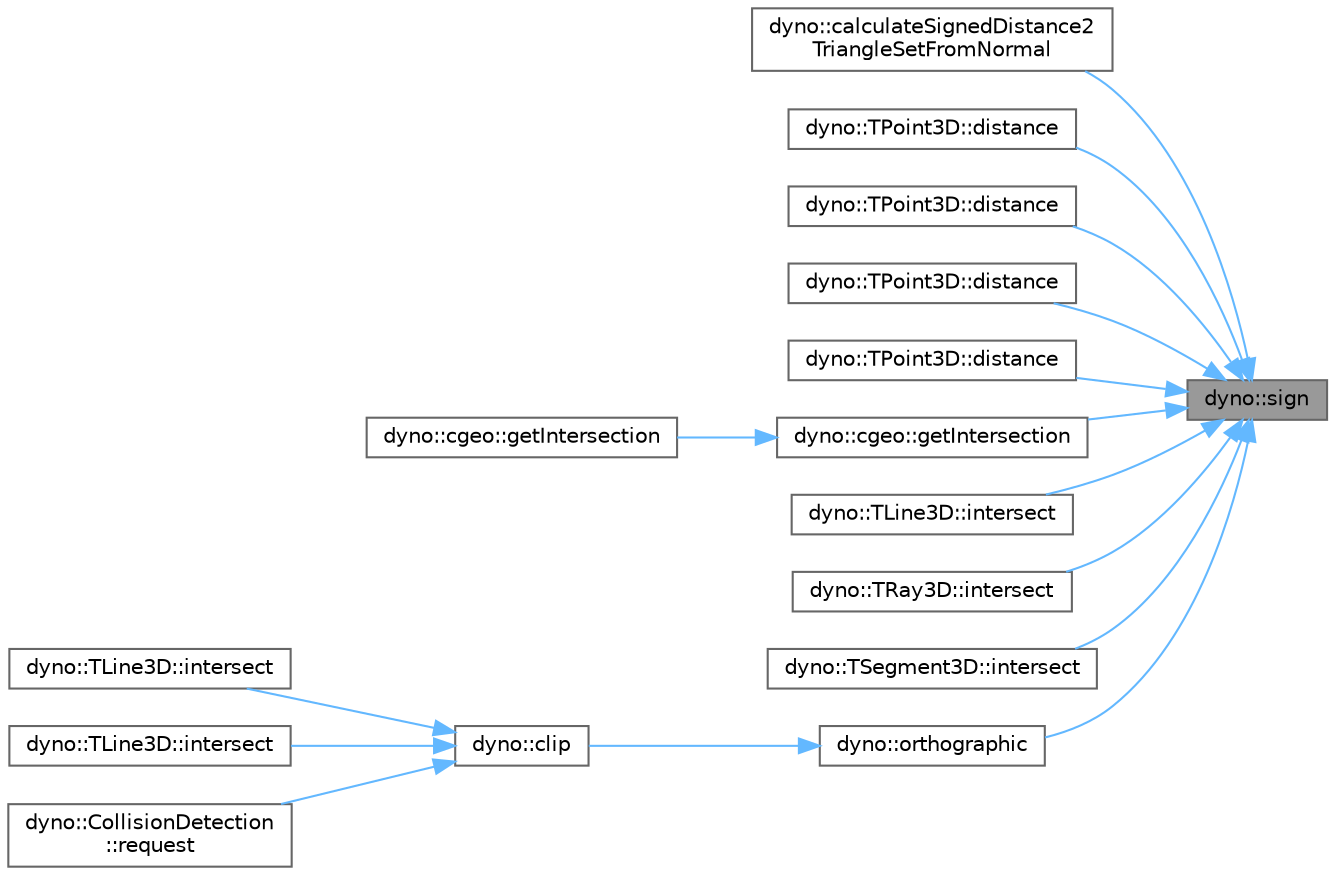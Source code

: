 digraph "dyno::sign"
{
 // LATEX_PDF_SIZE
  bgcolor="transparent";
  edge [fontname=Helvetica,fontsize=10,labelfontname=Helvetica,labelfontsize=10];
  node [fontname=Helvetica,fontsize=10,shape=box,height=0.2,width=0.4];
  rankdir="RL";
  Node1 [id="Node000001",label="dyno::sign",height=0.2,width=0.4,color="gray40", fillcolor="grey60", style="filled", fontcolor="black",tooltip=" "];
  Node1 -> Node2 [id="edge1_Node000001_Node000002",dir="back",color="steelblue1",style="solid",tooltip=" "];
  Node2 [id="Node000002",label="dyno::calculateSignedDistance2\lTriangleSetFromNormal",height=0.2,width=0.4,color="grey40", fillcolor="white", style="filled",URL="$namespacedyno.html#ae4be03b399571877fa61c7837629dba6",tooltip=" "];
  Node1 -> Node3 [id="edge2_Node000001_Node000003",dir="back",color="steelblue1",style="solid",tooltip=" "];
  Node3 [id="Node000003",label="dyno::TPoint3D::distance",height=0.2,width=0.4,color="grey40", fillcolor="white", style="filled",URL="$classdyno_1_1_t_point3_d.html#a68124a508f7ef95e01ec6eef162edaff",tooltip=" "];
  Node1 -> Node4 [id="edge3_Node000001_Node000004",dir="back",color="steelblue1",style="solid",tooltip=" "];
  Node4 [id="Node000004",label="dyno::TPoint3D::distance",height=0.2,width=0.4,color="grey40", fillcolor="white", style="filled",URL="$classdyno_1_1_t_point3_d.html#a0cfe85158e7d9db3b29cc9e835c9d347",tooltip="compute the signed distance to 2D geometric primitives"];
  Node1 -> Node5 [id="edge4_Node000001_Node000005",dir="back",color="steelblue1",style="solid",tooltip=" "];
  Node5 [id="Node000005",label="dyno::TPoint3D::distance",height=0.2,width=0.4,color="grey40", fillcolor="white", style="filled",URL="$classdyno_1_1_t_point3_d.html#af81190cad1827159b100db8c9dbad0f0",tooltip=" "];
  Node1 -> Node6 [id="edge5_Node000001_Node000006",dir="back",color="steelblue1",style="solid",tooltip=" "];
  Node6 [id="Node000006",label="dyno::TPoint3D::distance",height=0.2,width=0.4,color="grey40", fillcolor="white", style="filled",URL="$classdyno_1_1_t_point3_d.html#a968aab7429d594d15deac37ad3831dec",tooltip=" "];
  Node1 -> Node7 [id="edge6_Node000001_Node000007",dir="back",color="steelblue1",style="solid",tooltip=" "];
  Node7 [id="Node000007",label="dyno::cgeo::getIntersection",height=0.2,width=0.4,color="grey40", fillcolor="white", style="filled",URL="$namespacedyno_1_1cgeo.html#a9e27f6bb3f1e065098cda8210a9895ec",tooltip=" "];
  Node7 -> Node8 [id="edge7_Node000007_Node000008",dir="back",color="steelblue1",style="solid",tooltip=" "];
  Node8 [id="Node000008",label="dyno::cgeo::getIntersection",height=0.2,width=0.4,color="grey40", fillcolor="white", style="filled",URL="$namespacedyno_1_1cgeo.html#a94053632f8a10bb477e7331f083e34d7",tooltip=" "];
  Node1 -> Node9 [id="edge8_Node000001_Node000009",dir="back",color="steelblue1",style="solid",tooltip=" "];
  Node9 [id="Node000009",label="dyno::TLine3D::intersect",height=0.2,width=0.4,color="grey40", fillcolor="white", style="filled",URL="$classdyno_1_1_t_line3_d.html#a75258e2d855ea74c0e3bc1bca6f1c8ab",tooltip=" "];
  Node1 -> Node10 [id="edge9_Node000001_Node000010",dir="back",color="steelblue1",style="solid",tooltip=" "];
  Node10 [id="Node000010",label="dyno::TRay3D::intersect",height=0.2,width=0.4,color="grey40", fillcolor="white", style="filled",URL="$classdyno_1_1_t_ray3_d.html#ac9a880db26471820c22f84e3f4cfaafa",tooltip=" "];
  Node1 -> Node11 [id="edge10_Node000001_Node000011",dir="back",color="steelblue1",style="solid",tooltip=" "];
  Node11 [id="Node000011",label="dyno::TSegment3D::intersect",height=0.2,width=0.4,color="grey40", fillcolor="white", style="filled",URL="$classdyno_1_1_t_segment3_d.html#a5b32150f77609c94641a31357c84691e",tooltip=" "];
  Node1 -> Node12 [id="edge11_Node000001_Node000012",dir="back",color="steelblue1",style="solid",tooltip=" "];
  Node12 [id="Node000012",label="dyno::orthographic",height=0.2,width=0.4,color="grey40", fillcolor="white", style="filled",URL="$namespacedyno.html#abbd499912e29b90105332d0518845efb",tooltip=" "];
  Node12 -> Node13 [id="edge12_Node000012_Node000013",dir="back",color="steelblue1",style="solid",tooltip=" "];
  Node13 [id="Node000013",label="dyno::clip",height=0.2,width=0.4,color="grey40", fillcolor="white", style="filled",URL="$namespacedyno.html#af8211504549840b1dc8051774d1404bf",tooltip=" "];
  Node13 -> Node14 [id="edge13_Node000013_Node000014",dir="back",color="steelblue1",style="solid",tooltip=" "];
  Node14 [id="Node000014",label="dyno::TLine3D::intersect",height=0.2,width=0.4,color="grey40", fillcolor="white", style="filled",URL="$classdyno_1_1_t_line3_d.html#a353326f8a83d1a32f1deb15b57d8a104",tooltip=" "];
  Node13 -> Node15 [id="edge14_Node000013_Node000015",dir="back",color="steelblue1",style="solid",tooltip=" "];
  Node15 [id="Node000015",label="dyno::TLine3D::intersect",height=0.2,width=0.4,color="grey40", fillcolor="white", style="filled",URL="$classdyno_1_1_t_line3_d.html#a543067648844b0c62a23bb5801fee027",tooltip=" "];
  Node13 -> Node16 [id="edge15_Node000013_Node000016",dir="back",color="steelblue1",style="solid",tooltip=" "];
  Node16 [id="Node000016",label="dyno::CollisionDetection\l::request",height=0.2,width=0.4,color="grey40", fillcolor="white", style="filled",URL="$classdyno_1_1_collision_detection.html#a3e06d669be455854051442ce9a83cd0e",tooltip=" "];
}
